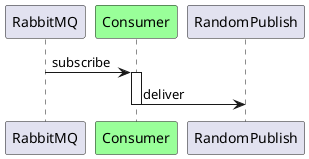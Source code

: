 @startuml consumer-rabbitmq-quarkus
participant RabbitMQ
participant Consumer as Consumer #99FF99
RabbitMQ -> Consumer: subscribe
activate Consumer
Consumer -> RandomPublish: deliver
deactivate Consumer
@enduml